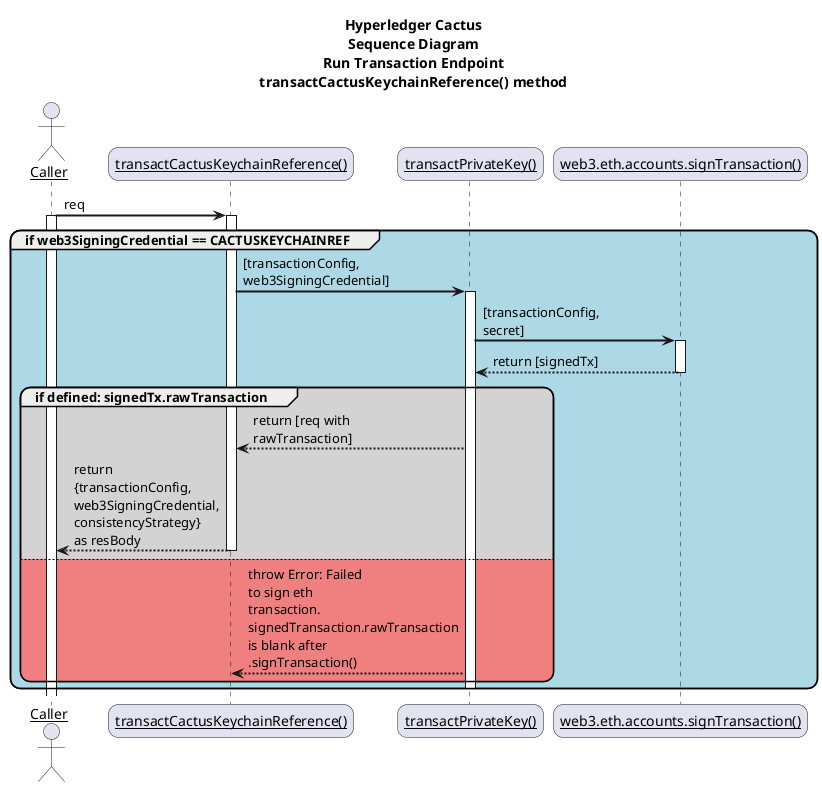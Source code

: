 @startuml
title Hyperledger Cactus\nSequence Diagram\nRun Transaction Endpoint\ntransactCactusKeychainReference() method

skinparam sequenceArrowThickness 2
skinparam roundcorner 20
skinparam maxmessagesize 120
skinparam sequenceParticipant underline

actor "Caller" as caller
participant "transactCactusKeychainReference()" as tckr
participant "transactPrivateKey()" as tpk
participant "web3.eth.accounts.signTransaction()" as weas

caller-> tckr: req
activate caller
group #LightBlue if web3SigningCredential == CACTUSKEYCHAINREF
    activate tckr
    tckr -> tpk: [transactionConfig, web3SigningCredential]
    activate tpk
    tpk -> weas: [transactionConfig, secret]
    activate weas
    weas --> tpk: return [signedTx]
    deactivate weas
    group #LightGray if defined: signedTx.rawTransaction
        tpk --> tckr: return [req with rawTransaction]
        tckr --> caller : return {transactionConfig, web3SigningCredential, consistencyStrategy} as resBody
        deactivate tckr
    else #LightCoral
        tpk --> tckr: throw Error: Failed to sign eth transaction. signedTransaction.rawTransaction is blank after .signTransaction()
    end
    deactivate tpk
end
@enduml